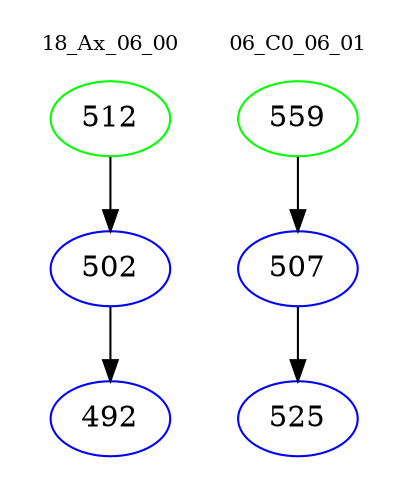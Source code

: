 digraph{
subgraph cluster_0 {
color = white
label = "18_Ax_06_00";
fontsize=10;
T0_512 [label="512", color="green"]
T0_512 -> T0_502 [color="black"]
T0_502 [label="502", color="blue"]
T0_502 -> T0_492 [color="black"]
T0_492 [label="492", color="blue"]
}
subgraph cluster_1 {
color = white
label = "06_C0_06_01";
fontsize=10;
T1_559 [label="559", color="green"]
T1_559 -> T1_507 [color="black"]
T1_507 [label="507", color="blue"]
T1_507 -> T1_525 [color="black"]
T1_525 [label="525", color="blue"]
}
}

